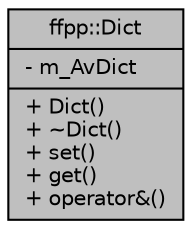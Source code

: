 digraph "ffpp::Dict"
{
 // INTERACTIVE_SVG=YES
  edge [fontname="Helvetica",fontsize="10",labelfontname="Helvetica",labelfontsize="10"];
  node [fontname="Helvetica",fontsize="10",shape=record];
  Node1 [label="{ffpp::Dict\n|- m_AvDict\l|+ Dict()\l+ ~Dict()\l+ set()\l+ get()\l+ operator&()\l}",height=0.2,width=0.4,color="black", fillcolor="grey75", style="filled", fontcolor="black"];
}

